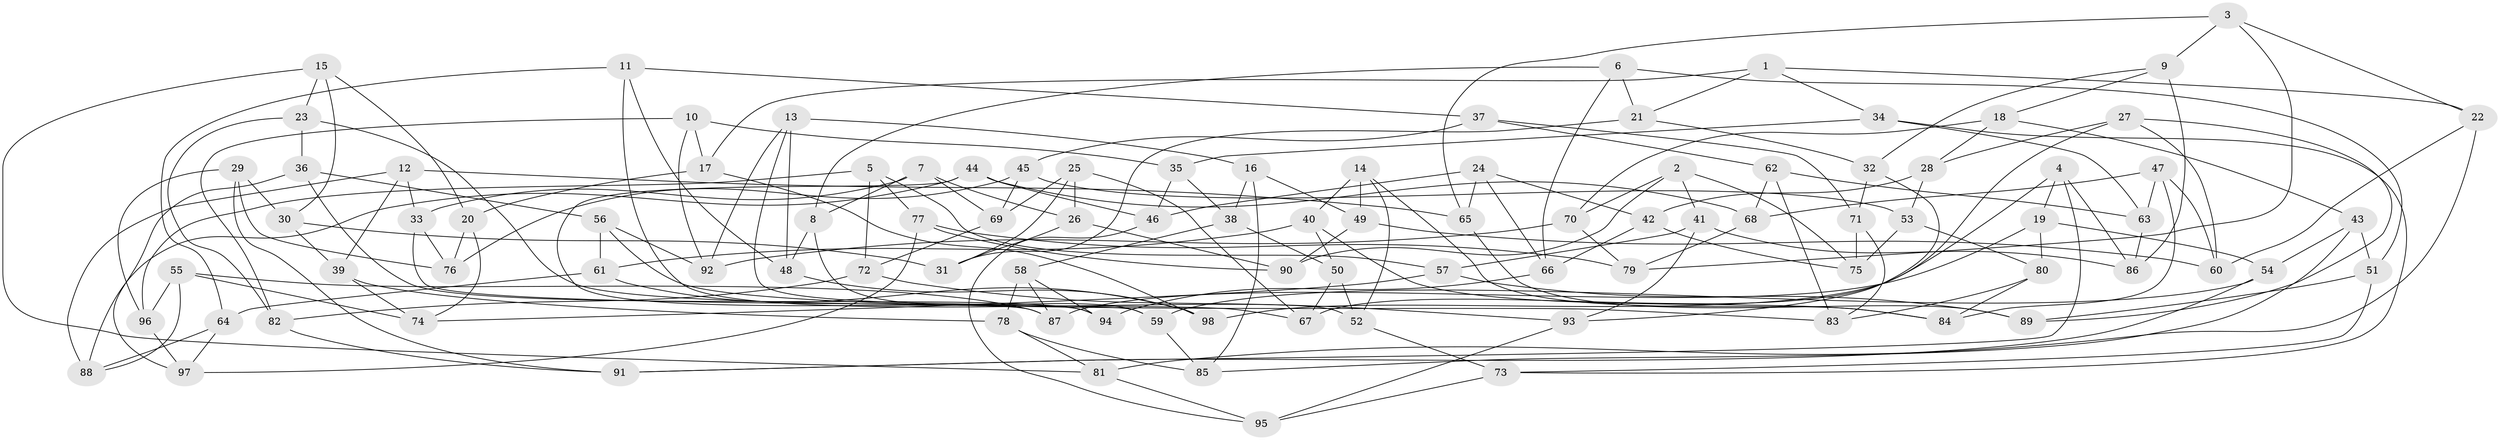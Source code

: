 // coarse degree distribution, {9: 0.1, 10: 0.025, 6: 0.1, 8: 0.125, 4: 0.3, 3: 0.175, 5: 0.125, 11: 0.025, 7: 0.025}
// Generated by graph-tools (version 1.1) at 2025/53/03/04/25 22:53:49]
// undirected, 98 vertices, 196 edges
graph export_dot {
  node [color=gray90,style=filled];
  1;
  2;
  3;
  4;
  5;
  6;
  7;
  8;
  9;
  10;
  11;
  12;
  13;
  14;
  15;
  16;
  17;
  18;
  19;
  20;
  21;
  22;
  23;
  24;
  25;
  26;
  27;
  28;
  29;
  30;
  31;
  32;
  33;
  34;
  35;
  36;
  37;
  38;
  39;
  40;
  41;
  42;
  43;
  44;
  45;
  46;
  47;
  48;
  49;
  50;
  51;
  52;
  53;
  54;
  55;
  56;
  57;
  58;
  59;
  60;
  61;
  62;
  63;
  64;
  65;
  66;
  67;
  68;
  69;
  70;
  71;
  72;
  73;
  74;
  75;
  76;
  77;
  78;
  79;
  80;
  81;
  82;
  83;
  84;
  85;
  86;
  87;
  88;
  89;
  90;
  91;
  92;
  93;
  94;
  95;
  96;
  97;
  98;
  1 -- 17;
  1 -- 21;
  1 -- 22;
  1 -- 34;
  2 -- 70;
  2 -- 90;
  2 -- 75;
  2 -- 41;
  3 -- 65;
  3 -- 79;
  3 -- 9;
  3 -- 22;
  4 -- 86;
  4 -- 91;
  4 -- 98;
  4 -- 19;
  5 -- 72;
  5 -- 77;
  5 -- 96;
  5 -- 57;
  6 -- 66;
  6 -- 21;
  6 -- 8;
  6 -- 51;
  7 -- 33;
  7 -- 69;
  7 -- 26;
  7 -- 8;
  8 -- 59;
  8 -- 48;
  9 -- 32;
  9 -- 18;
  9 -- 86;
  10 -- 17;
  10 -- 35;
  10 -- 82;
  10 -- 92;
  11 -- 52;
  11 -- 37;
  11 -- 64;
  11 -- 48;
  12 -- 65;
  12 -- 33;
  12 -- 88;
  12 -- 39;
  13 -- 48;
  13 -- 92;
  13 -- 94;
  13 -- 16;
  14 -- 52;
  14 -- 84;
  14 -- 49;
  14 -- 40;
  15 -- 20;
  15 -- 23;
  15 -- 30;
  15 -- 81;
  16 -- 85;
  16 -- 49;
  16 -- 38;
  17 -- 98;
  17 -- 20;
  18 -- 28;
  18 -- 43;
  18 -- 70;
  19 -- 87;
  19 -- 80;
  19 -- 54;
  20 -- 76;
  20 -- 74;
  21 -- 32;
  21 -- 31;
  22 -- 81;
  22 -- 60;
  23 -- 82;
  23 -- 67;
  23 -- 36;
  24 -- 66;
  24 -- 46;
  24 -- 65;
  24 -- 42;
  25 -- 31;
  25 -- 69;
  25 -- 67;
  25 -- 26;
  26 -- 90;
  26 -- 31;
  27 -- 67;
  27 -- 89;
  27 -- 28;
  27 -- 60;
  28 -- 53;
  28 -- 42;
  29 -- 91;
  29 -- 30;
  29 -- 76;
  29 -- 96;
  30 -- 39;
  30 -- 31;
  32 -- 93;
  32 -- 71;
  33 -- 59;
  33 -- 76;
  34 -- 63;
  34 -- 35;
  34 -- 73;
  35 -- 46;
  35 -- 38;
  36 -- 56;
  36 -- 97;
  36 -- 94;
  37 -- 62;
  37 -- 45;
  37 -- 71;
  38 -- 58;
  38 -- 50;
  39 -- 74;
  39 -- 78;
  40 -- 50;
  40 -- 61;
  40 -- 84;
  41 -- 86;
  41 -- 57;
  41 -- 93;
  42 -- 66;
  42 -- 75;
  43 -- 85;
  43 -- 51;
  43 -- 54;
  44 -- 88;
  44 -- 46;
  44 -- 68;
  44 -- 87;
  45 -- 69;
  45 -- 76;
  45 -- 53;
  46 -- 95;
  47 -- 84;
  47 -- 68;
  47 -- 60;
  47 -- 63;
  48 -- 98;
  49 -- 90;
  49 -- 60;
  50 -- 67;
  50 -- 52;
  51 -- 89;
  51 -- 73;
  52 -- 73;
  53 -- 75;
  53 -- 80;
  54 -- 91;
  54 -- 59;
  55 -- 88;
  55 -- 87;
  55 -- 96;
  55 -- 74;
  56 -- 83;
  56 -- 61;
  56 -- 92;
  57 -- 89;
  57 -- 74;
  58 -- 87;
  58 -- 94;
  58 -- 78;
  59 -- 85;
  61 -- 64;
  61 -- 98;
  62 -- 83;
  62 -- 68;
  62 -- 63;
  63 -- 86;
  64 -- 88;
  64 -- 97;
  65 -- 89;
  66 -- 94;
  68 -- 79;
  69 -- 72;
  70 -- 92;
  70 -- 79;
  71 -- 83;
  71 -- 75;
  72 -- 82;
  72 -- 93;
  73 -- 95;
  77 -- 90;
  77 -- 97;
  77 -- 79;
  78 -- 85;
  78 -- 81;
  80 -- 84;
  80 -- 83;
  81 -- 95;
  82 -- 91;
  93 -- 95;
  96 -- 97;
}
